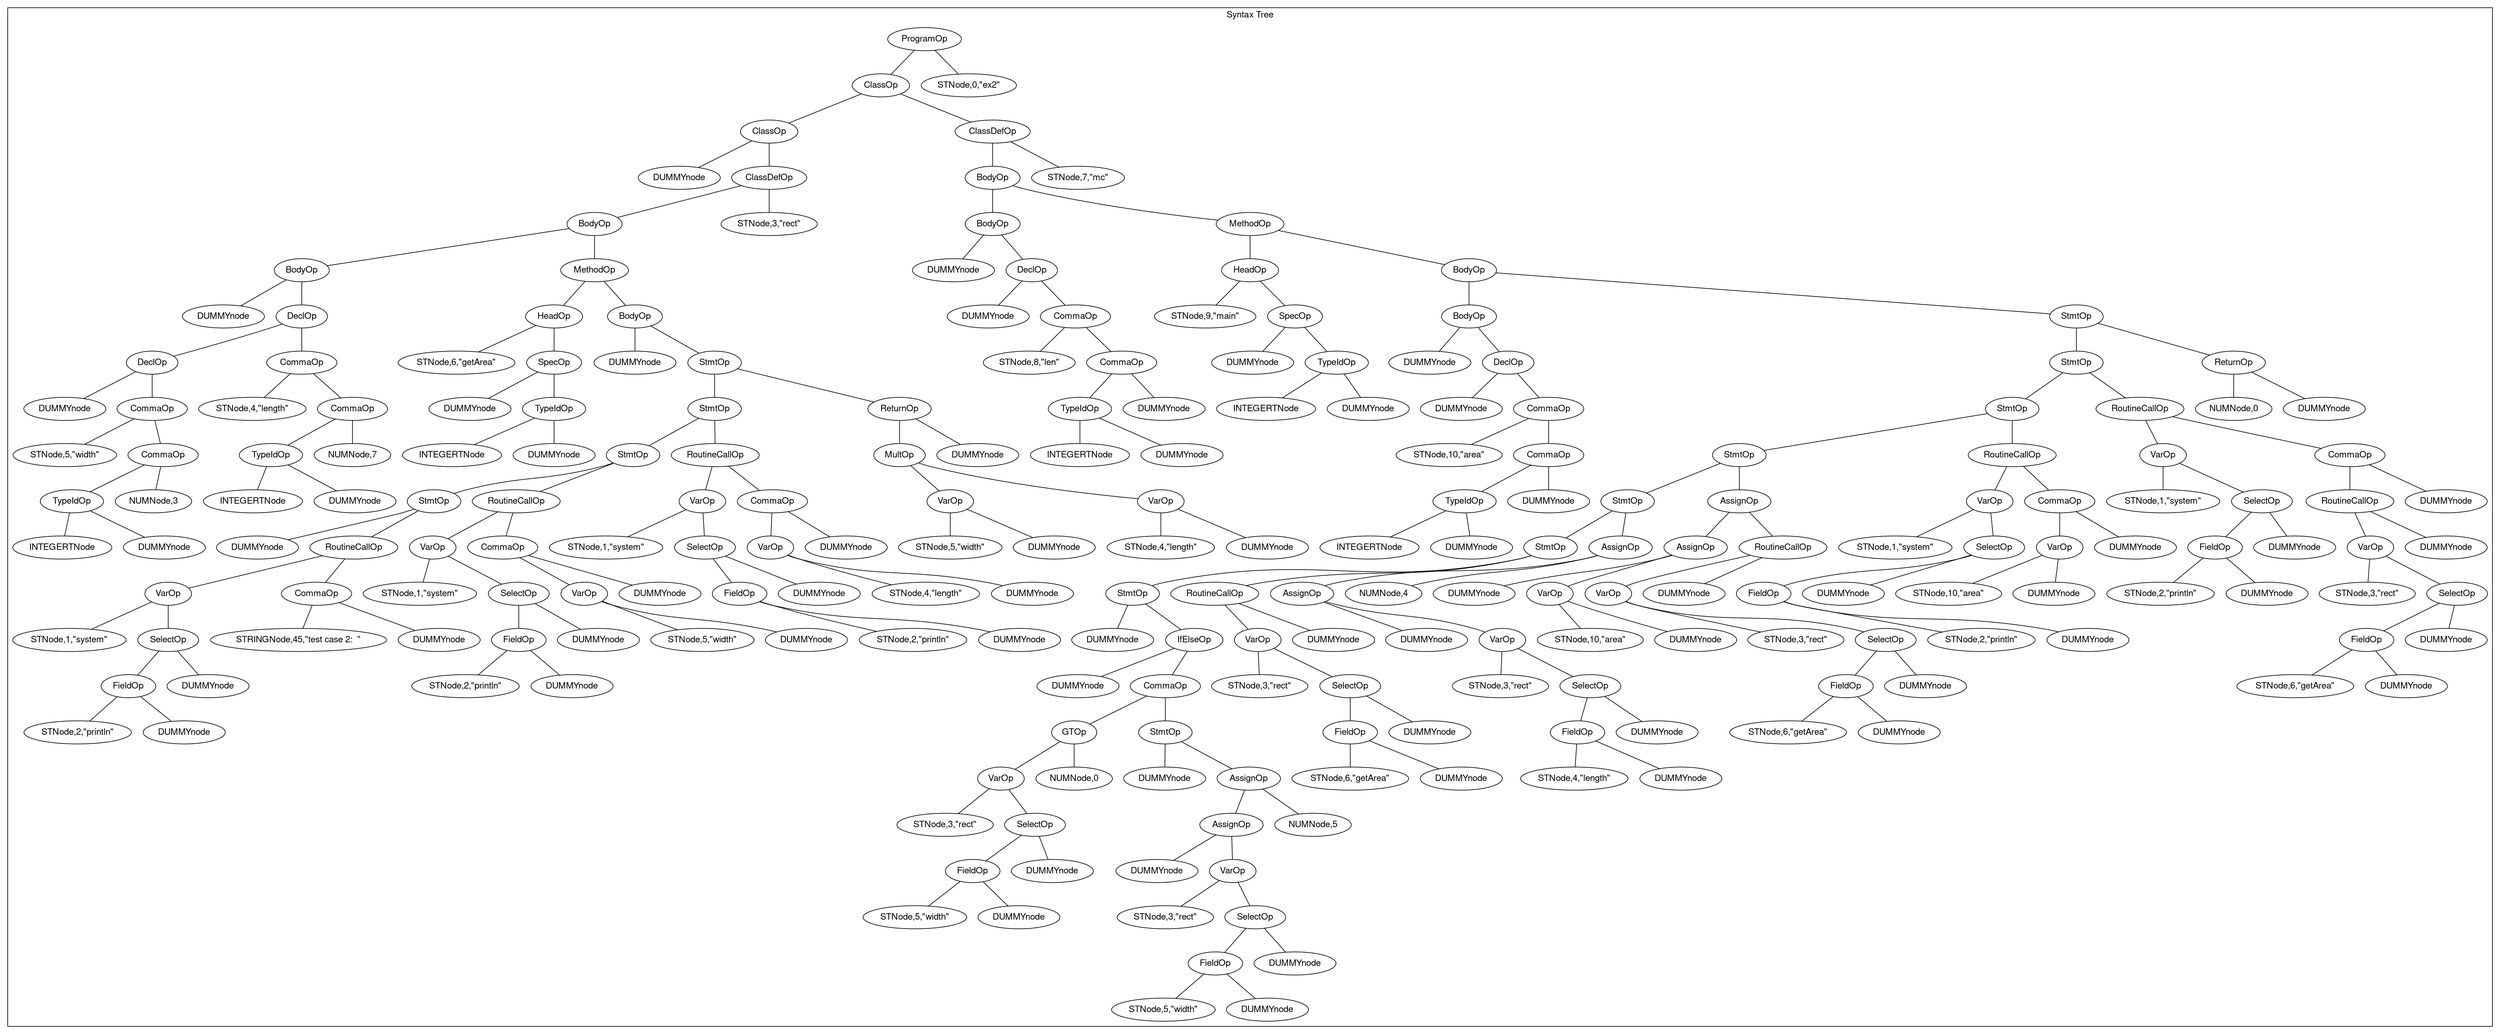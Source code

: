 graph "" 
   { 
   fontname="Helvetica,Arial,sans-serif" 
   node [fontname="Helvetica,Arial,sans-serif"] 
   edge [fontname="Helvetica,Arial,sans-serif"] 
   
   subgraph cluster01 
   { 
   label="Syntax Tree" 
   n [label="ProgramOp"] ;
   n0 [label="ClassOp"] ;
   n -- n0 ;
   n00 [label="ClassOp"] ;
   n0 -- n00 ;
   n000 [label="DUMMYnode"] ;
   n00 -- n000 ;
   n001 [label="ClassDefOp"] ;
   n00 -- n001 ;
   n0010 [label="BodyOp"] ;
   n001 -- n0010 ;
   n00100 [label="BodyOp"] ;
   n0010 -- n00100 ;
   n001000 [label="DUMMYnode"] ;
   n00100 -- n001000 ;
   n001001 [label="DeclOp"] ;
   n00100 -- n001001 ;
   n0010010 [label="DeclOp"] ;
   n001001 -- n0010010 ;
   n00100100 [label="DUMMYnode"] ;
   n0010010 -- n00100100 ;
   n00100101 [label="CommaOp"] ;
   n0010010 -- n00100101 ;
   n001001010 [label="STNode,5,\"width\""] ;
   n00100101 -- n001001010 ;
   n001001011 [label="CommaOp"] ;
   n00100101 -- n001001011 ;
   n0010010110 [label="TypeIdOp"] ;
   n001001011 -- n0010010110 ;
   n00100101100 [label="INTEGERTNode"] ;
   n0010010110 -- n00100101100 ;
   n00100101101 [label="DUMMYnode"] ;
   n0010010110 -- n00100101101 ;
   n0010010111 [label="NUMNode,3"] ;
   n001001011 -- n0010010111 ;
   n0010011 [label="CommaOp"] ;
   n001001 -- n0010011 ;
   n00100110 [label="STNode,4,\"length\""] ;
   n0010011 -- n00100110 ;
   n00100111 [label="CommaOp"] ;
   n0010011 -- n00100111 ;
   n001001110 [label="TypeIdOp"] ;
   n00100111 -- n001001110 ;
   n0010011100 [label="INTEGERTNode"] ;
   n001001110 -- n0010011100 ;
   n0010011101 [label="DUMMYnode"] ;
   n001001110 -- n0010011101 ;
   n001001111 [label="NUMNode,7"] ;
   n00100111 -- n001001111 ;
   n00101 [label="MethodOp"] ;
   n0010 -- n00101 ;
   n001010 [label="HeadOp"] ;
   n00101 -- n001010 ;
   n0010100 [label="STNode,6,\"getArea\""] ;
   n001010 -- n0010100 ;
   n0010101 [label="SpecOp"] ;
   n001010 -- n0010101 ;
   n00101010 [label="DUMMYnode"] ;
   n0010101 -- n00101010 ;
   n00101011 [label="TypeIdOp"] ;
   n0010101 -- n00101011 ;
   n001010110 [label="INTEGERTNode"] ;
   n00101011 -- n001010110 ;
   n001010111 [label="DUMMYnode"] ;
   n00101011 -- n001010111 ;
   n001011 [label="BodyOp"] ;
   n00101 -- n001011 ;
   n0010110 [label="DUMMYnode"] ;
   n001011 -- n0010110 ;
   n0010111 [label="StmtOp"] ;
   n001011 -- n0010111 ;
   n00101110 [label="StmtOp"] ;
   n0010111 -- n00101110 ;
   n001011100 [label="StmtOp"] ;
   n00101110 -- n001011100 ;
   n0010111000 [label="StmtOp"] ;
   n001011100 -- n0010111000 ;
   n00101110000 [label="DUMMYnode"] ;
   n0010111000 -- n00101110000 ;
   n00101110001 [label="RoutineCallOp"] ;
   n0010111000 -- n00101110001 ;
   n001011100010 [label="VarOp"] ;
   n00101110001 -- n001011100010 ;
   n0010111000100 [label="STNode,1,\"system\""] ;
   n001011100010 -- n0010111000100 ;
   n0010111000101 [label="SelectOp"] ;
   n001011100010 -- n0010111000101 ;
   n00101110001010 [label="FieldOp"] ;
   n0010111000101 -- n00101110001010 ;
   n001011100010100 [label="STNode,2,\"println\""] ;
   n00101110001010 -- n001011100010100 ;
   n001011100010101 [label="DUMMYnode"] ;
   n00101110001010 -- n001011100010101 ;
   n00101110001011 [label="DUMMYnode"] ;
   n0010111000101 -- n00101110001011 ;
   n001011100011 [label="CommaOp"] ;
   n00101110001 -- n001011100011 ;
   n0010111000110 [label="STRINGNode,45,\"test case 2:  \""] ;
   n001011100011 -- n0010111000110 ;
   n0010111000111 [label="DUMMYnode"] ;
   n001011100011 -- n0010111000111 ;
   n0010111001 [label="RoutineCallOp"] ;
   n001011100 -- n0010111001 ;
   n00101110010 [label="VarOp"] ;
   n0010111001 -- n00101110010 ;
   n001011100100 [label="STNode,1,\"system\""] ;
   n00101110010 -- n001011100100 ;
   n001011100101 [label="SelectOp"] ;
   n00101110010 -- n001011100101 ;
   n0010111001010 [label="FieldOp"] ;
   n001011100101 -- n0010111001010 ;
   n00101110010100 [label="STNode,2,\"println\""] ;
   n0010111001010 -- n00101110010100 ;
   n00101110010101 [label="DUMMYnode"] ;
   n0010111001010 -- n00101110010101 ;
   n0010111001011 [label="DUMMYnode"] ;
   n001011100101 -- n0010111001011 ;
   n00101110011 [label="CommaOp"] ;
   n0010111001 -- n00101110011 ;
   n001011100110 [label="VarOp"] ;
   n00101110011 -- n001011100110 ;
   n0010111001100 [label="STNode,5,\"width\""] ;
   n001011100110 -- n0010111001100 ;
   n0010111001101 [label="DUMMYnode"] ;
   n001011100110 -- n0010111001101 ;
   n001011100111 [label="DUMMYnode"] ;
   n00101110011 -- n001011100111 ;
   n001011101 [label="RoutineCallOp"] ;
   n00101110 -- n001011101 ;
   n0010111010 [label="VarOp"] ;
   n001011101 -- n0010111010 ;
   n00101110100 [label="STNode,1,\"system\""] ;
   n0010111010 -- n00101110100 ;
   n00101110101 [label="SelectOp"] ;
   n0010111010 -- n00101110101 ;
   n001011101010 [label="FieldOp"] ;
   n00101110101 -- n001011101010 ;
   n0010111010100 [label="STNode,2,\"println\""] ;
   n001011101010 -- n0010111010100 ;
   n0010111010101 [label="DUMMYnode"] ;
   n001011101010 -- n0010111010101 ;
   n001011101011 [label="DUMMYnode"] ;
   n00101110101 -- n001011101011 ;
   n0010111011 [label="CommaOp"] ;
   n001011101 -- n0010111011 ;
   n00101110110 [label="VarOp"] ;
   n0010111011 -- n00101110110 ;
   n001011101100 [label="STNode,4,\"length\""] ;
   n00101110110 -- n001011101100 ;
   n001011101101 [label="DUMMYnode"] ;
   n00101110110 -- n001011101101 ;
   n00101110111 [label="DUMMYnode"] ;
   n0010111011 -- n00101110111 ;
   n00101111 [label="ReturnOp"] ;
   n0010111 -- n00101111 ;
   n001011110 [label="MultOp"] ;
   n00101111 -- n001011110 ;
   n0010111100 [label="VarOp"] ;
   n001011110 -- n0010111100 ;
   n00101111000 [label="STNode,5,\"width\""] ;
   n0010111100 -- n00101111000 ;
   n00101111001 [label="DUMMYnode"] ;
   n0010111100 -- n00101111001 ;
   n0010111101 [label="VarOp"] ;
   n001011110 -- n0010111101 ;
   n00101111010 [label="STNode,4,\"length\""] ;
   n0010111101 -- n00101111010 ;
   n00101111011 [label="DUMMYnode"] ;
   n0010111101 -- n00101111011 ;
   n001011111 [label="DUMMYnode"] ;
   n00101111 -- n001011111 ;
   n0011 [label="STNode,3,\"rect\""] ;
   n001 -- n0011 ;
   n01 [label="ClassDefOp"] ;
   n0 -- n01 ;
   n010 [label="BodyOp"] ;
   n01 -- n010 ;
   n0100 [label="BodyOp"] ;
   n010 -- n0100 ;
   n01000 [label="DUMMYnode"] ;
   n0100 -- n01000 ;
   n01001 [label="DeclOp"] ;
   n0100 -- n01001 ;
   n010010 [label="DUMMYnode"] ;
   n01001 -- n010010 ;
   n010011 [label="CommaOp"] ;
   n01001 -- n010011 ;
   n0100110 [label="STNode,8,\"len\""] ;
   n010011 -- n0100110 ;
   n0100111 [label="CommaOp"] ;
   n010011 -- n0100111 ;
   n01001110 [label="TypeIdOp"] ;
   n0100111 -- n01001110 ;
   n010011100 [label="INTEGERTNode"] ;
   n01001110 -- n010011100 ;
   n010011101 [label="DUMMYnode"] ;
   n01001110 -- n010011101 ;
   n01001111 [label="DUMMYnode"] ;
   n0100111 -- n01001111 ;
   n0101 [label="MethodOp"] ;
   n010 -- n0101 ;
   n01010 [label="HeadOp"] ;
   n0101 -- n01010 ;
   n010100 [label="STNode,9,\"main\""] ;
   n01010 -- n010100 ;
   n010101 [label="SpecOp"] ;
   n01010 -- n010101 ;
   n0101010 [label="DUMMYnode"] ;
   n010101 -- n0101010 ;
   n0101011 [label="TypeIdOp"] ;
   n010101 -- n0101011 ;
   n01010110 [label="INTEGERTNode"] ;
   n0101011 -- n01010110 ;
   n01010111 [label="DUMMYnode"] ;
   n0101011 -- n01010111 ;
   n01011 [label="BodyOp"] ;
   n0101 -- n01011 ;
   n010110 [label="BodyOp"] ;
   n01011 -- n010110 ;
   n0101100 [label="DUMMYnode"] ;
   n010110 -- n0101100 ;
   n0101101 [label="DeclOp"] ;
   n010110 -- n0101101 ;
   n01011010 [label="DUMMYnode"] ;
   n0101101 -- n01011010 ;
   n01011011 [label="CommaOp"] ;
   n0101101 -- n01011011 ;
   n010110110 [label="STNode,10,\"area\""] ;
   n01011011 -- n010110110 ;
   n010110111 [label="CommaOp"] ;
   n01011011 -- n010110111 ;
   n0101101110 [label="TypeIdOp"] ;
   n010110111 -- n0101101110 ;
   n01011011100 [label="INTEGERTNode"] ;
   n0101101110 -- n01011011100 ;
   n01011011101 [label="DUMMYnode"] ;
   n0101101110 -- n01011011101 ;
   n0101101111 [label="DUMMYnode"] ;
   n010110111 -- n0101101111 ;
   n010111 [label="StmtOp"] ;
   n01011 -- n010111 ;
   n0101110 [label="StmtOp"] ;
   n010111 -- n0101110 ;
   n01011100 [label="StmtOp"] ;
   n0101110 -- n01011100 ;
   n010111000 [label="StmtOp"] ;
   n01011100 -- n010111000 ;
   n0101110000 [label="StmtOp"] ;
   n010111000 -- n0101110000 ;
   n01011100000 [label="StmtOp"] ;
   n0101110000 -- n01011100000 ;
   n010111000000 [label="StmtOp"] ;
   n01011100000 -- n010111000000 ;
   n0101110000000 [label="DUMMYnode"] ;
   n010111000000 -- n0101110000000 ;
   n0101110000001 [label="IfElseOp"] ;
   n010111000000 -- n0101110000001 ;
   n01011100000010 [label="DUMMYnode"] ;
   n0101110000001 -- n01011100000010 ;
   n01011100000011 [label="CommaOp"] ;
   n0101110000001 -- n01011100000011 ;
   n010111000000110 [label="GTOp"] ;
   n01011100000011 -- n010111000000110 ;
   n0101110000001100 [label="VarOp"] ;
   n010111000000110 -- n0101110000001100 ;
   n01011100000011000 [label="STNode,3,\"rect\""] ;
   n0101110000001100 -- n01011100000011000 ;
   n01011100000011001 [label="SelectOp"] ;
   n0101110000001100 -- n01011100000011001 ;
   n010111000000110010 [label="FieldOp"] ;
   n01011100000011001 -- n010111000000110010 ;
   n0101110000001100100 [label="STNode,5,\"width\""] ;
   n010111000000110010 -- n0101110000001100100 ;
   n0101110000001100101 [label="DUMMYnode"] ;
   n010111000000110010 -- n0101110000001100101 ;
   n010111000000110011 [label="DUMMYnode"] ;
   n01011100000011001 -- n010111000000110011 ;
   n0101110000001101 [label="NUMNode,0"] ;
   n010111000000110 -- n0101110000001101 ;
   n010111000000111 [label="StmtOp"] ;
   n01011100000011 -- n010111000000111 ;
   n0101110000001110 [label="DUMMYnode"] ;
   n010111000000111 -- n0101110000001110 ;
   n0101110000001111 [label="AssignOp"] ;
   n010111000000111 -- n0101110000001111 ;
   n01011100000011110 [label="AssignOp"] ;
   n0101110000001111 -- n01011100000011110 ;
   n010111000000111100 [label="DUMMYnode"] ;
   n01011100000011110 -- n010111000000111100 ;
   n010111000000111101 [label="VarOp"] ;
   n01011100000011110 -- n010111000000111101 ;
   n0101110000001111010 [label="STNode,3,\"rect\""] ;
   n010111000000111101 -- n0101110000001111010 ;
   n0101110000001111011 [label="SelectOp"] ;
   n010111000000111101 -- n0101110000001111011 ;
   n01011100000011110110 [label="FieldOp"] ;
   n0101110000001111011 -- n01011100000011110110 ;
   n010111000000111101100 [label="STNode,5,\"width\""] ;
   n01011100000011110110 -- n010111000000111101100 ;
   n010111000000111101101 [label="DUMMYnode"] ;
   n01011100000011110110 -- n010111000000111101101 ;
   n01011100000011110111 [label="DUMMYnode"] ;
   n0101110000001111011 -- n01011100000011110111 ;
   n01011100000011111 [label="NUMNode,5"] ;
   n0101110000001111 -- n01011100000011111 ;
   n010111000001 [label="RoutineCallOp"] ;
   n01011100000 -- n010111000001 ;
   n0101110000010 [label="VarOp"] ;
   n010111000001 -- n0101110000010 ;
   n01011100000100 [label="STNode,3,\"rect\""] ;
   n0101110000010 -- n01011100000100 ;
   n01011100000101 [label="SelectOp"] ;
   n0101110000010 -- n01011100000101 ;
   n010111000001010 [label="FieldOp"] ;
   n01011100000101 -- n010111000001010 ;
   n0101110000010100 [label="STNode,6,\"getArea\""] ;
   n010111000001010 -- n0101110000010100 ;
   n0101110000010101 [label="DUMMYnode"] ;
   n010111000001010 -- n0101110000010101 ;
   n010111000001011 [label="DUMMYnode"] ;
   n01011100000101 -- n010111000001011 ;
   n0101110000011 [label="DUMMYnode"] ;
   n010111000001 -- n0101110000011 ;
   n01011100001 [label="AssignOp"] ;
   n0101110000 -- n01011100001 ;
   n010111000010 [label="AssignOp"] ;
   n01011100001 -- n010111000010 ;
   n0101110000100 [label="DUMMYnode"] ;
   n010111000010 -- n0101110000100 ;
   n0101110000101 [label="VarOp"] ;
   n010111000010 -- n0101110000101 ;
   n01011100001010 [label="STNode,3,\"rect\""] ;
   n0101110000101 -- n01011100001010 ;
   n01011100001011 [label="SelectOp"] ;
   n0101110000101 -- n01011100001011 ;
   n010111000010110 [label="FieldOp"] ;
   n01011100001011 -- n010111000010110 ;
   n0101110000101100 [label="STNode,4,\"length\""] ;
   n010111000010110 -- n0101110000101100 ;
   n0101110000101101 [label="DUMMYnode"] ;
   n010111000010110 -- n0101110000101101 ;
   n010111000010111 [label="DUMMYnode"] ;
   n01011100001011 -- n010111000010111 ;
   n010111000011 [label="NUMNode,4"] ;
   n01011100001 -- n010111000011 ;
   n0101110001 [label="AssignOp"] ;
   n010111000 -- n0101110001 ;
   n01011100010 [label="AssignOp"] ;
   n0101110001 -- n01011100010 ;
   n010111000100 [label="DUMMYnode"] ;
   n01011100010 -- n010111000100 ;
   n010111000101 [label="VarOp"] ;
   n01011100010 -- n010111000101 ;
   n0101110001010 [label="STNode,10,\"area\""] ;
   n010111000101 -- n0101110001010 ;
   n0101110001011 [label="DUMMYnode"] ;
   n010111000101 -- n0101110001011 ;
   n01011100011 [label="RoutineCallOp"] ;
   n0101110001 -- n01011100011 ;
   n010111000110 [label="VarOp"] ;
   n01011100011 -- n010111000110 ;
   n0101110001100 [label="STNode,3,\"rect\""] ;
   n010111000110 -- n0101110001100 ;
   n0101110001101 [label="SelectOp"] ;
   n010111000110 -- n0101110001101 ;
   n01011100011010 [label="FieldOp"] ;
   n0101110001101 -- n01011100011010 ;
   n010111000110100 [label="STNode,6,\"getArea\""] ;
   n01011100011010 -- n010111000110100 ;
   n010111000110101 [label="DUMMYnode"] ;
   n01011100011010 -- n010111000110101 ;
   n01011100011011 [label="DUMMYnode"] ;
   n0101110001101 -- n01011100011011 ;
   n010111000111 [label="DUMMYnode"] ;
   n01011100011 -- n010111000111 ;
   n010111001 [label="RoutineCallOp"] ;
   n01011100 -- n010111001 ;
   n0101110010 [label="VarOp"] ;
   n010111001 -- n0101110010 ;
   n01011100100 [label="STNode,1,\"system\""] ;
   n0101110010 -- n01011100100 ;
   n01011100101 [label="SelectOp"] ;
   n0101110010 -- n01011100101 ;
   n010111001010 [label="FieldOp"] ;
   n01011100101 -- n010111001010 ;
   n0101110010100 [label="STNode,2,\"println\""] ;
   n010111001010 -- n0101110010100 ;
   n0101110010101 [label="DUMMYnode"] ;
   n010111001010 -- n0101110010101 ;
   n010111001011 [label="DUMMYnode"] ;
   n01011100101 -- n010111001011 ;
   n0101110011 [label="CommaOp"] ;
   n010111001 -- n0101110011 ;
   n01011100110 [label="VarOp"] ;
   n0101110011 -- n01011100110 ;
   n010111001100 [label="STNode,10,\"area\""] ;
   n01011100110 -- n010111001100 ;
   n010111001101 [label="DUMMYnode"] ;
   n01011100110 -- n010111001101 ;
   n01011100111 [label="DUMMYnode"] ;
   n0101110011 -- n01011100111 ;
   n01011101 [label="RoutineCallOp"] ;
   n0101110 -- n01011101 ;
   n010111010 [label="VarOp"] ;
   n01011101 -- n010111010 ;
   n0101110100 [label="STNode,1,\"system\""] ;
   n010111010 -- n0101110100 ;
   n0101110101 [label="SelectOp"] ;
   n010111010 -- n0101110101 ;
   n01011101010 [label="FieldOp"] ;
   n0101110101 -- n01011101010 ;
   n010111010100 [label="STNode,2,\"println\""] ;
   n01011101010 -- n010111010100 ;
   n010111010101 [label="DUMMYnode"] ;
   n01011101010 -- n010111010101 ;
   n01011101011 [label="DUMMYnode"] ;
   n0101110101 -- n01011101011 ;
   n010111011 [label="CommaOp"] ;
   n01011101 -- n010111011 ;
   n0101110110 [label="RoutineCallOp"] ;
   n010111011 -- n0101110110 ;
   n01011101100 [label="VarOp"] ;
   n0101110110 -- n01011101100 ;
   n010111011000 [label="STNode,3,\"rect\""] ;
   n01011101100 -- n010111011000 ;
   n010111011001 [label="SelectOp"] ;
   n01011101100 -- n010111011001 ;
   n0101110110010 [label="FieldOp"] ;
   n010111011001 -- n0101110110010 ;
   n01011101100100 [label="STNode,6,\"getArea\""] ;
   n0101110110010 -- n01011101100100 ;
   n01011101100101 [label="DUMMYnode"] ;
   n0101110110010 -- n01011101100101 ;
   n0101110110011 [label="DUMMYnode"] ;
   n010111011001 -- n0101110110011 ;
   n01011101101 [label="DUMMYnode"] ;
   n0101110110 -- n01011101101 ;
   n0101110111 [label="DUMMYnode"] ;
   n010111011 -- n0101110111 ;
   n0101111 [label="ReturnOp"] ;
   n010111 -- n0101111 ;
   n01011110 [label="NUMNode,0"] ;
   n0101111 -- n01011110 ;
   n01011111 [label="DUMMYnode"] ;
   n0101111 -- n01011111 ;
   n011 [label="STNode,7,\"mc\""] ;
   n01 -- n011 ;
   n1 [label="STNode,0,\"ex2\""] ;
   n -- n1 ;
   } 
   } 

